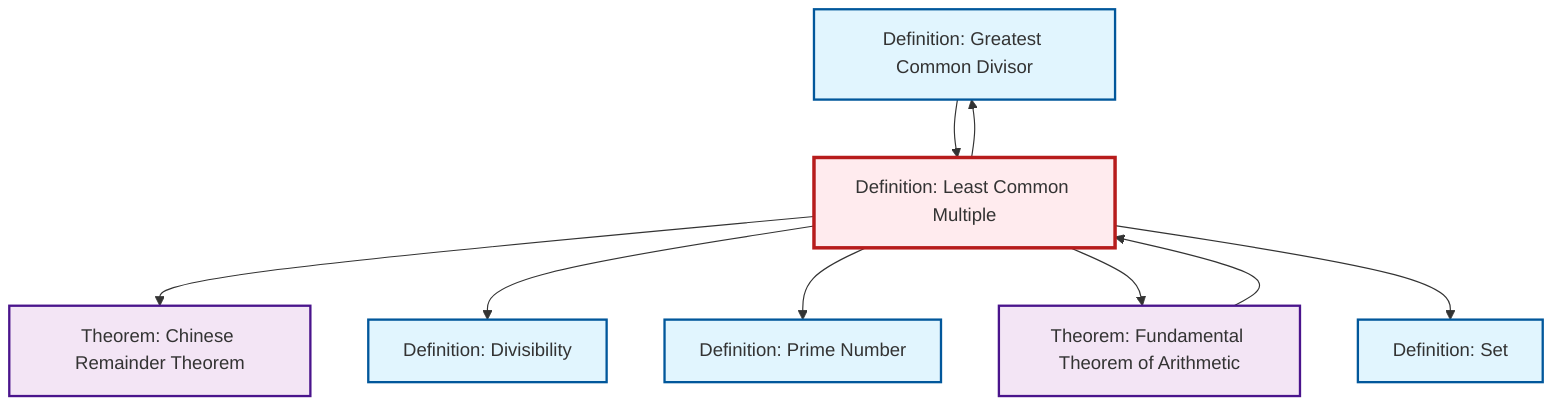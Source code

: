graph TD
    classDef definition fill:#e1f5fe,stroke:#01579b,stroke-width:2px
    classDef theorem fill:#f3e5f5,stroke:#4a148c,stroke-width:2px
    classDef axiom fill:#fff3e0,stroke:#e65100,stroke-width:2px
    classDef example fill:#e8f5e9,stroke:#1b5e20,stroke-width:2px
    classDef current fill:#ffebee,stroke:#b71c1c,stroke-width:3px
    def-gcd["Definition: Greatest Common Divisor"]:::definition
    def-divisibility["Definition: Divisibility"]:::definition
    def-prime["Definition: Prime Number"]:::definition
    def-set["Definition: Set"]:::definition
    thm-chinese-remainder["Theorem: Chinese Remainder Theorem"]:::theorem
    def-lcm["Definition: Least Common Multiple"]:::definition
    thm-fundamental-arithmetic["Theorem: Fundamental Theorem of Arithmetic"]:::theorem
    def-lcm --> thm-chinese-remainder
    def-lcm --> def-divisibility
    def-lcm --> def-prime
    def-gcd --> def-lcm
    def-lcm --> def-gcd
    def-lcm --> thm-fundamental-arithmetic
    thm-fundamental-arithmetic --> def-lcm
    def-lcm --> def-set
    class def-lcm current
